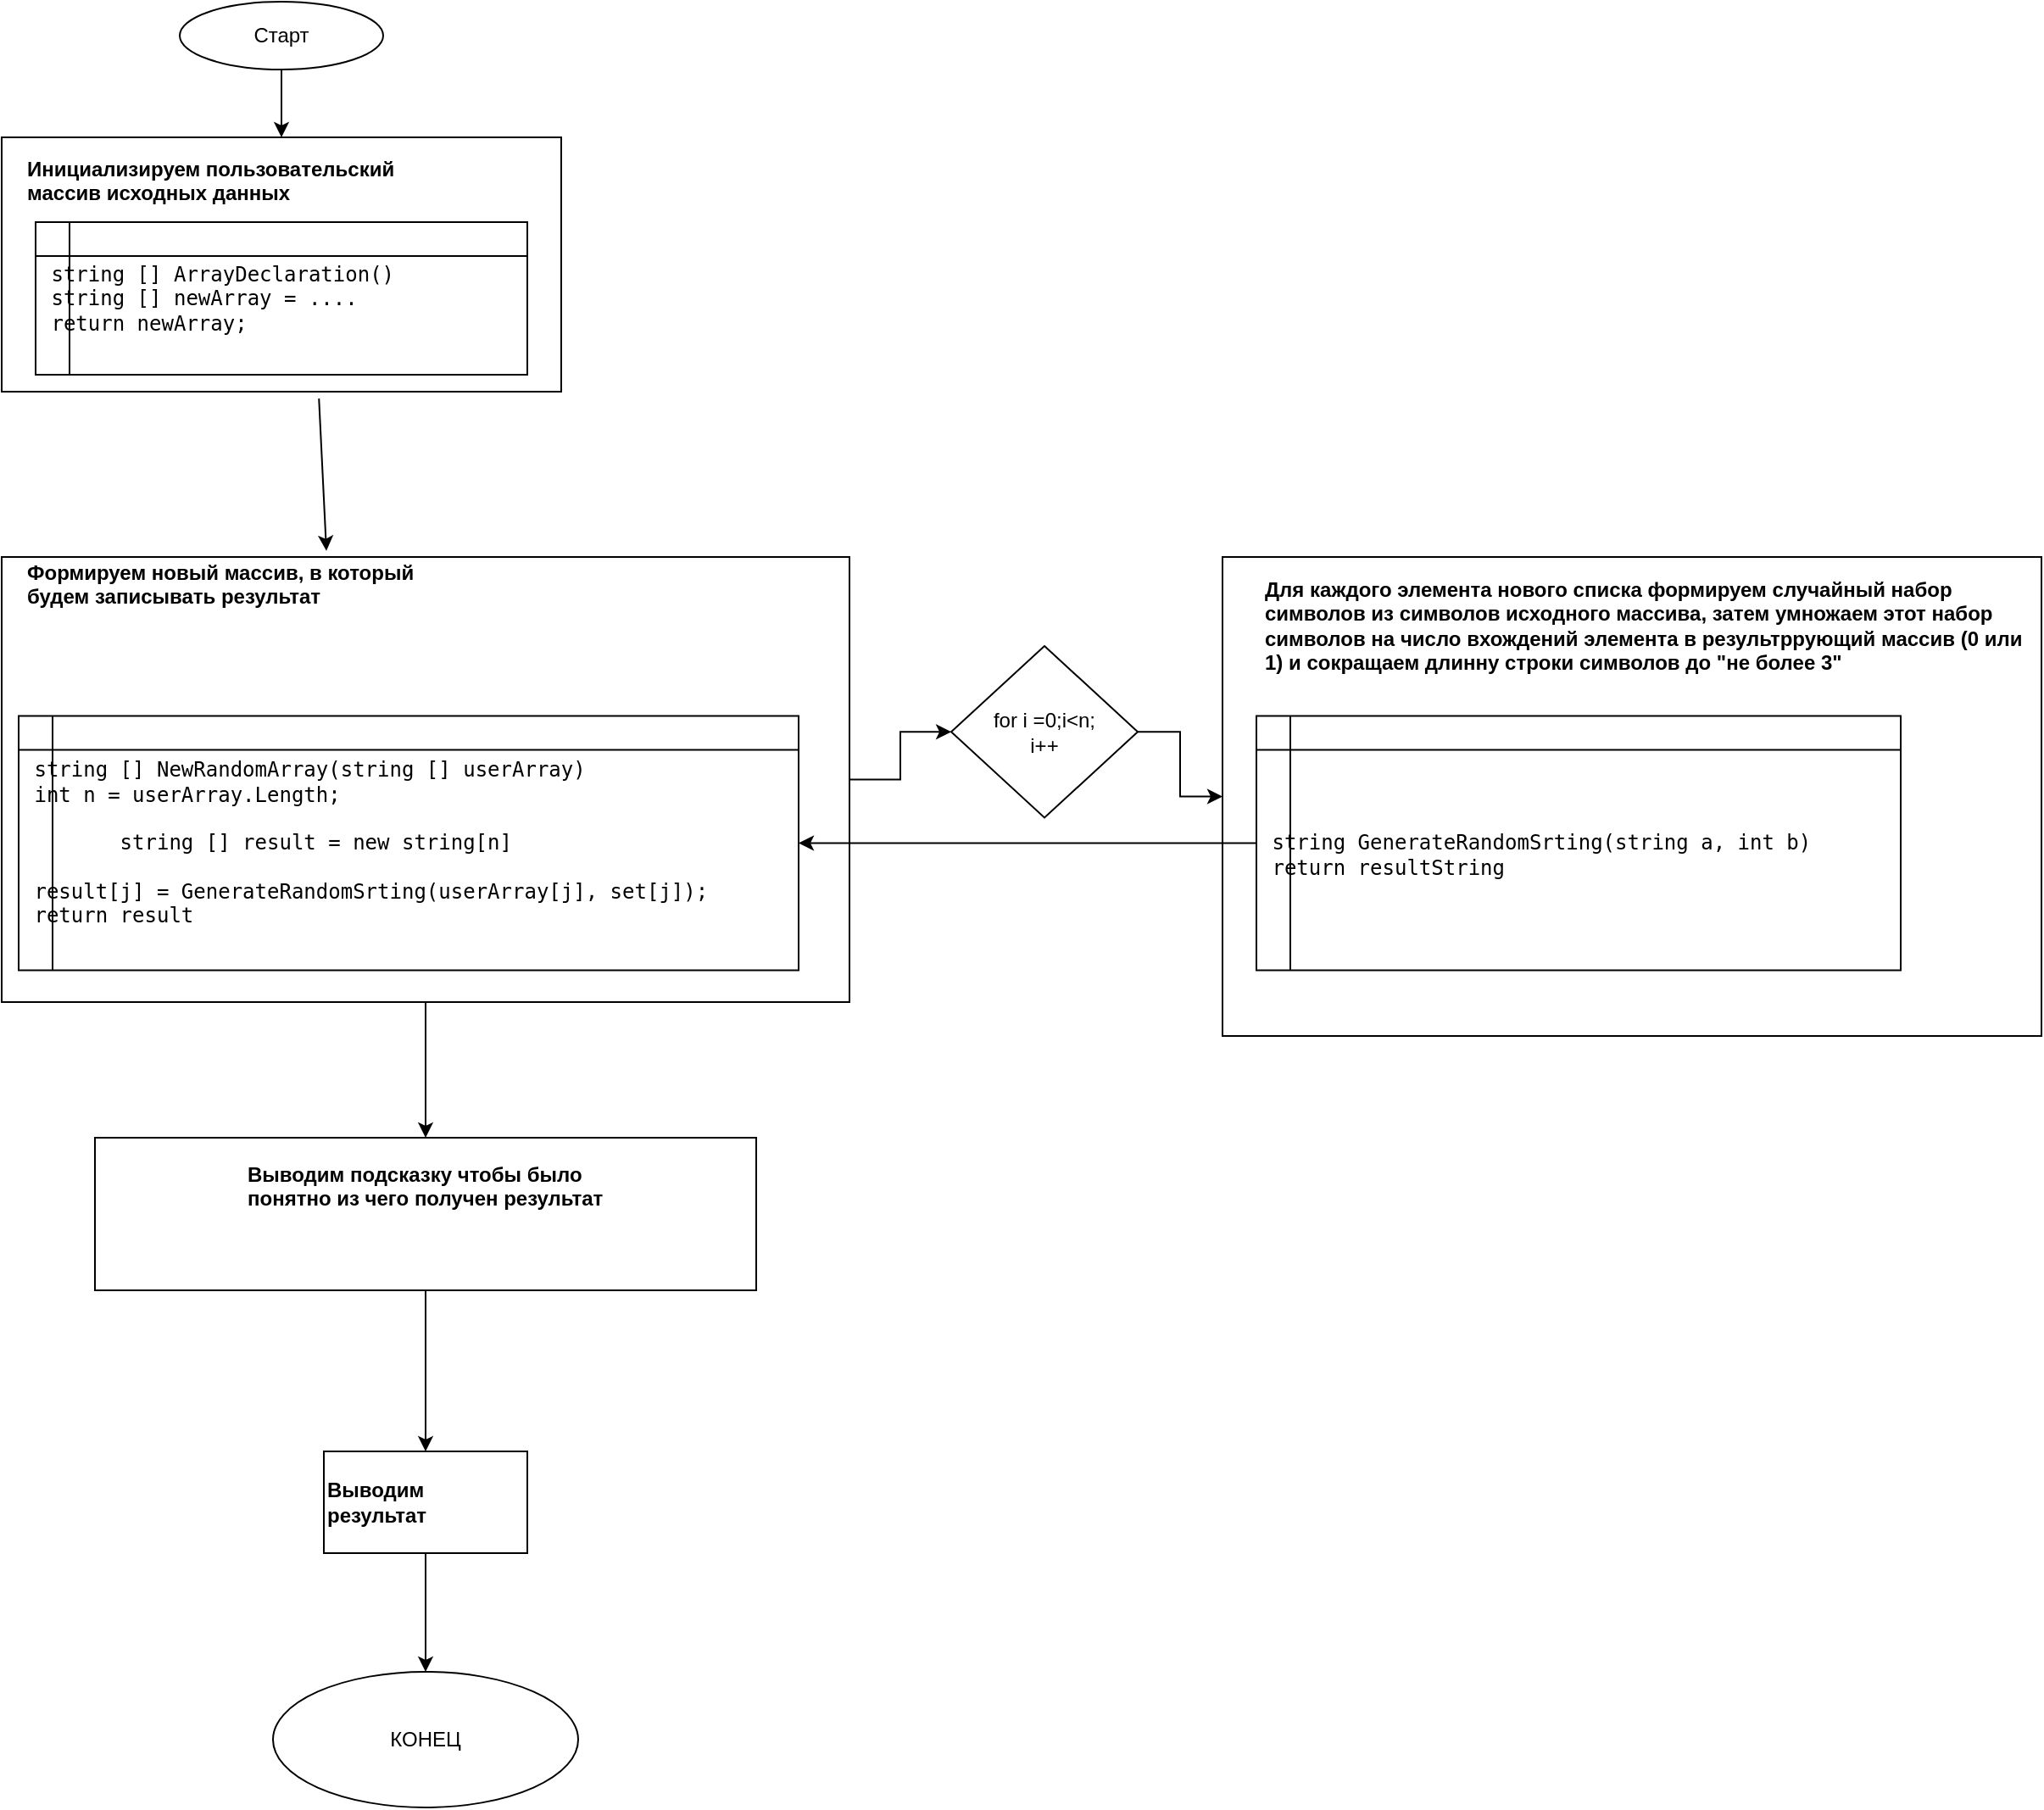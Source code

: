 <mxfile version="21.2.4" type="device">
  <diagram name="Страница 1" id="bsK5mUQvSCg6K_ZATM2f">
    <mxGraphModel dx="1434" dy="782" grid="1" gridSize="10" guides="1" tooltips="1" connect="1" arrows="1" fold="1" page="1" pageScale="1" pageWidth="827" pageHeight="1169" math="0" shadow="0">
      <root>
        <mxCell id="0" />
        <mxCell id="1" parent="0" />
        <mxCell id="w0adE6yI6WGxj1PTA1V1-1" value="" style="rounded=0;whiteSpace=wrap;html=1;" vertex="1" parent="1">
          <mxGeometry x="80" y="130" width="330" height="150" as="geometry" />
        </mxCell>
        <mxCell id="w0adE6yI6WGxj1PTA1V1-2" value="&lt;div&gt;&lt;pre class=&quot;aLF-aPX-K0-aPE&quot;&gt;&lt;span style=&quot;white-space: pre;&quot;&gt;	&lt;/span&gt;string [] ArrayDeclaration()&lt;br&gt;&lt;span style=&quot;white-space: pre;&quot;&gt;	string [] newArray = ....&lt;br&gt;&lt;span style=&quot;white-space: pre;&quot;&gt;	&lt;/span&gt;&lt;/span&gt;return newArray;&lt;/pre&gt;&lt;/div&gt;" style="shape=internalStorage;whiteSpace=wrap;html=1;backgroundOutline=1;align=left;dx=20;dy=20;" vertex="1" parent="1">
          <mxGeometry x="100" y="180" width="290" height="90" as="geometry" />
        </mxCell>
        <mxCell id="w0adE6yI6WGxj1PTA1V1-3" value="&lt;p&gt;Инициализируем пользовательский массив исходных данных&lt;br&gt;&lt;/p&gt;" style="text;html=1;strokeColor=none;fillColor=none;spacing=5;spacingTop=-20;whiteSpace=wrap;overflow=hidden;rounded=0;fontStyle=1" vertex="1" parent="1">
          <mxGeometry x="90" y="140" width="240" height="40" as="geometry" />
        </mxCell>
        <mxCell id="w0adE6yI6WGxj1PTA1V1-12" value="" style="edgeStyle=orthogonalEdgeStyle;rounded=0;orthogonalLoop=1;jettySize=auto;html=1;" edge="1" parent="1" source="w0adE6yI6WGxj1PTA1V1-4" target="w0adE6yI6WGxj1PTA1V1-13">
          <mxGeometry relative="1" as="geometry">
            <mxPoint x="620.05" y="498.8" as="targetPoint" />
          </mxGeometry>
        </mxCell>
        <mxCell id="w0adE6yI6WGxj1PTA1V1-24" value="" style="edgeStyle=orthogonalEdgeStyle;rounded=0;orthogonalLoop=1;jettySize=auto;html=1;" edge="1" parent="1" source="w0adE6yI6WGxj1PTA1V1-4" target="w0adE6yI6WGxj1PTA1V1-23">
          <mxGeometry relative="1" as="geometry" />
        </mxCell>
        <mxCell id="w0adE6yI6WGxj1PTA1V1-4" value="" style="whiteSpace=wrap;html=1;align=left;" vertex="1" parent="1">
          <mxGeometry x="80" y="377.5" width="500" height="262.5" as="geometry" />
        </mxCell>
        <mxCell id="w0adE6yI6WGxj1PTA1V1-6" value="Формируем новый массив, в который будем записывать результат" style="text;html=1;strokeColor=none;fillColor=none;spacing=5;spacingTop=-20;whiteSpace=wrap;overflow=hidden;rounded=0;fontStyle=1" vertex="1" parent="1">
          <mxGeometry x="90" y="390" width="240" height="40" as="geometry" />
        </mxCell>
        <mxCell id="w0adE6yI6WGxj1PTA1V1-7" value="Старт" style="ellipse;whiteSpace=wrap;html=1;" vertex="1" parent="1">
          <mxGeometry x="185" y="50" width="120" height="40" as="geometry" />
        </mxCell>
        <mxCell id="w0adE6yI6WGxj1PTA1V1-8" value="" style="endArrow=classic;html=1;rounded=0;exitX=0.5;exitY=1;exitDx=0;exitDy=0;entryX=0.5;entryY=0;entryDx=0;entryDy=0;" edge="1" parent="1" source="w0adE6yI6WGxj1PTA1V1-7" target="w0adE6yI6WGxj1PTA1V1-1">
          <mxGeometry width="50" height="50" relative="1" as="geometry">
            <mxPoint x="390" y="330" as="sourcePoint" />
            <mxPoint x="440" y="280" as="targetPoint" />
          </mxGeometry>
        </mxCell>
        <mxCell id="w0adE6yI6WGxj1PTA1V1-9" value="&lt;div&gt;&lt;pre class=&quot;aLF-aPX-K0-aPE&quot;&gt;&lt;span style=&quot;&quot;&gt;	&lt;/span&gt;string [] NewRandomArray(string [] userArray)&lt;br&gt;	int n = userArray.Length;&lt;br&gt;&lt;span style=&quot;&quot;&gt;	&lt;/span&gt;&lt;br&gt;        string [] result = new string[n]&lt;br&gt;&lt;span style=&quot;&quot;&gt;	&lt;/span&gt;&lt;br&gt;&lt;span style=&quot;white-space: pre;&quot;&gt;	&lt;/span&gt;result[j] = GenerateRandomSrting(userArray[j], set[j]);&lt;br&gt;&lt;span style=&quot;&quot;&gt;	&lt;/span&gt;return result&lt;br&gt;&lt;/pre&gt;&lt;/div&gt;" style="shape=internalStorage;whiteSpace=wrap;html=1;backgroundOutline=1;align=left;dx=20;dy=20;" vertex="1" parent="1">
          <mxGeometry x="90" y="471.25" width="460" height="150" as="geometry" />
        </mxCell>
        <mxCell id="w0adE6yI6WGxj1PTA1V1-10" value="" style="endArrow=classic;html=1;rounded=0;entryX=0.383;entryY=-0.014;entryDx=0;entryDy=0;entryPerimeter=0;exitX=0.567;exitY=1.027;exitDx=0;exitDy=0;exitPerimeter=0;" edge="1" parent="1" source="w0adE6yI6WGxj1PTA1V1-1" target="w0adE6yI6WGxj1PTA1V1-4">
          <mxGeometry width="50" height="50" relative="1" as="geometry">
            <mxPoint x="390" y="330" as="sourcePoint" />
            <mxPoint x="440" y="280" as="targetPoint" />
          </mxGeometry>
        </mxCell>
        <mxCell id="w0adE6yI6WGxj1PTA1V1-15" value="" style="edgeStyle=orthogonalEdgeStyle;rounded=0;orthogonalLoop=1;jettySize=auto;html=1;" edge="1" parent="1" source="w0adE6yI6WGxj1PTA1V1-13" target="w0adE6yI6WGxj1PTA1V1-14">
          <mxGeometry relative="1" as="geometry" />
        </mxCell>
        <mxCell id="w0adE6yI6WGxj1PTA1V1-13" value="&lt;div&gt;for i =0;i&amp;lt;n;&lt;/div&gt;&lt;div&gt;i++&lt;/div&gt;" style="rhombus;whiteSpace=wrap;html=1;" vertex="1" parent="1">
          <mxGeometry x="640" y="430" width="110" height="101.25" as="geometry" />
        </mxCell>
        <mxCell id="w0adE6yI6WGxj1PTA1V1-14" value="" style="whiteSpace=wrap;html=1;" vertex="1" parent="1">
          <mxGeometry x="800" y="377.5" width="483" height="282.5" as="geometry" />
        </mxCell>
        <mxCell id="w0adE6yI6WGxj1PTA1V1-16" value="Для каждого элемента нового списка формируем случайный набор символов из символов исходного массива, затем умножаем этот набор символов на число вхождений элемента в результррующий массив (0 или 1) и сокращаем длинну строки символов до &quot;не более 3&quot;" style="text;html=1;strokeColor=none;fillColor=none;spacing=5;spacingTop=-20;whiteSpace=wrap;overflow=hidden;rounded=0;fontStyle=1" vertex="1" parent="1">
          <mxGeometry x="820" y="400" width="463" height="120" as="geometry" />
        </mxCell>
        <mxCell id="w0adE6yI6WGxj1PTA1V1-17" value="&lt;div&gt;&lt;pre class=&quot;aLF-aPX-K0-aPE&quot;&gt;&lt;span style=&quot;&quot;&gt;	&lt;/span&gt;&lt;br&gt;&lt;span style=&quot;white-space: pre;&quot;&gt;	&lt;/span&gt;string GenerateRandomSrting(string a, int b)&lt;br&gt;	return resultString&lt;br&gt;&lt;/pre&gt;&lt;/div&gt;" style="shape=internalStorage;whiteSpace=wrap;html=1;backgroundOutline=1;align=left;dx=20;dy=20;" vertex="1" parent="1">
          <mxGeometry x="820" y="471.25" width="380" height="150" as="geometry" />
        </mxCell>
        <mxCell id="w0adE6yI6WGxj1PTA1V1-20" value="" style="endArrow=classic;html=1;rounded=0;" edge="1" parent="1" source="w0adE6yI6WGxj1PTA1V1-17" target="w0adE6yI6WGxj1PTA1V1-9">
          <mxGeometry width="50" height="50" relative="1" as="geometry">
            <mxPoint x="760" y="660" as="sourcePoint" />
            <mxPoint x="810" y="610" as="targetPoint" />
          </mxGeometry>
        </mxCell>
        <mxCell id="w0adE6yI6WGxj1PTA1V1-27" value="" style="edgeStyle=orthogonalEdgeStyle;rounded=0;orthogonalLoop=1;jettySize=auto;html=1;" edge="1" parent="1" source="w0adE6yI6WGxj1PTA1V1-23" target="w0adE6yI6WGxj1PTA1V1-26">
          <mxGeometry relative="1" as="geometry" />
        </mxCell>
        <mxCell id="w0adE6yI6WGxj1PTA1V1-23" value="" style="whiteSpace=wrap;html=1;align=left;" vertex="1" parent="1">
          <mxGeometry x="135" y="720" width="390" height="90" as="geometry" />
        </mxCell>
        <mxCell id="w0adE6yI6WGxj1PTA1V1-25" value="Выводим подсказку чтобы было понятно из чего получен результат" style="text;html=1;strokeColor=none;fillColor=none;spacing=5;spacingTop=-20;whiteSpace=wrap;overflow=hidden;rounded=0;fontStyle=1" vertex="1" parent="1">
          <mxGeometry x="220" y="745" width="240" height="40" as="geometry" />
        </mxCell>
        <mxCell id="w0adE6yI6WGxj1PTA1V1-29" value="" style="edgeStyle=orthogonalEdgeStyle;rounded=0;orthogonalLoop=1;jettySize=auto;html=1;" edge="1" parent="1" source="w0adE6yI6WGxj1PTA1V1-26" target="w0adE6yI6WGxj1PTA1V1-28">
          <mxGeometry relative="1" as="geometry" />
        </mxCell>
        <mxCell id="w0adE6yI6WGxj1PTA1V1-26" value="&lt;b&gt;Выводим результат&lt;/b&gt;" style="whiteSpace=wrap;html=1;align=left;" vertex="1" parent="1">
          <mxGeometry x="270" y="905" width="120" height="60" as="geometry" />
        </mxCell>
        <mxCell id="w0adE6yI6WGxj1PTA1V1-28" value="КОНЕЦ" style="ellipse;whiteSpace=wrap;html=1;align=center;" vertex="1" parent="1">
          <mxGeometry x="240" y="1035" width="180" height="80" as="geometry" />
        </mxCell>
      </root>
    </mxGraphModel>
  </diagram>
</mxfile>
